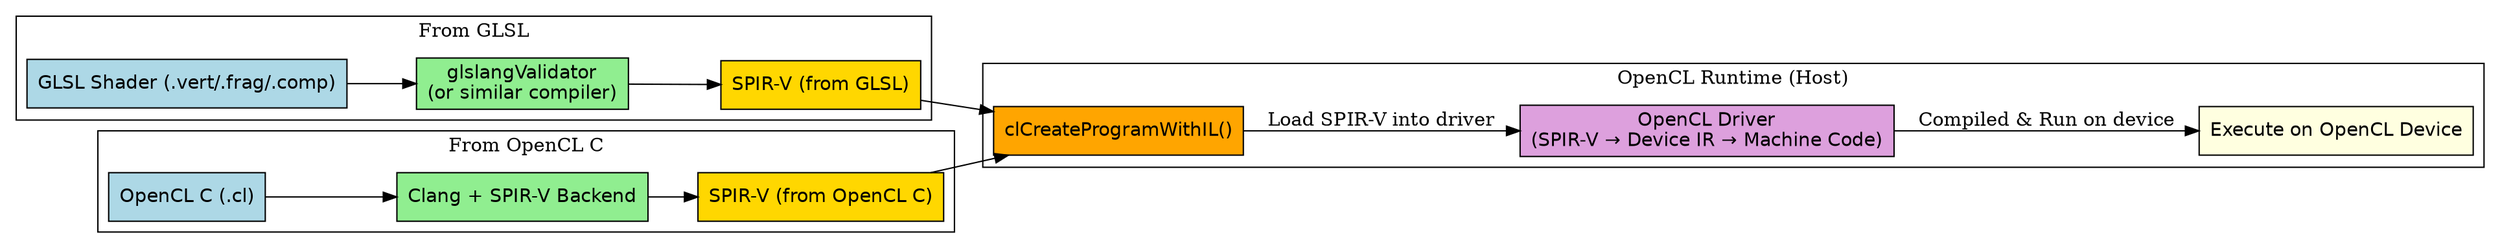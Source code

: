 digraph SPIRV_Deployment {
    rankdir=LR;
    node [shape=box, style=filled, fillcolor=lightgray, fontname="Helvetica"];

    subgraph cluster_glsl {
        label = "From GLSL";
        glsl_src [label="GLSL Shader (.vert/.frag/.comp)", fillcolor=lightblue];
        glsl_compiler [label="glslangValidator\n(or similar compiler)", fillcolor=lightgreen];
        spirv_glsl [label="SPIR-V (from GLSL)", fillcolor=gold];
        glsl_src -> glsl_compiler -> spirv_glsl;
    }

    subgraph cluster_opencl {
        label = "From OpenCL C";
        opencl_src [label="OpenCL C (.cl)", fillcolor=lightblue];
        clang_spirv [label="Clang + SPIR-V Backend", fillcolor=lightgreen];
        spirv_opencl [label="SPIR-V (from OpenCL C)", fillcolor=gold];
        opencl_src -> clang_spirv -> spirv_opencl;
    }

    subgraph cluster_opencl_runtime {
        label = "OpenCL Runtime (Host)";
        spirv_loader [label="clCreateProgramWithIL()", fillcolor=orange];
        spirv_glsl -> spirv_loader;
        spirv_opencl -> spirv_loader;
        spirv_loader -> device_driver [label="Load SPIR-V into driver"];
        device_driver [label="OpenCL Driver\n(SPIR-V → Device IR → Machine Code)", fillcolor=plum];
        device_driver -> execution [label="Compiled & Run on device"];
        execution [label="Execute on OpenCL Device", fillcolor=lightyellow];
    }

    // Styling
    edge [fontname="Helvetica"];
}
